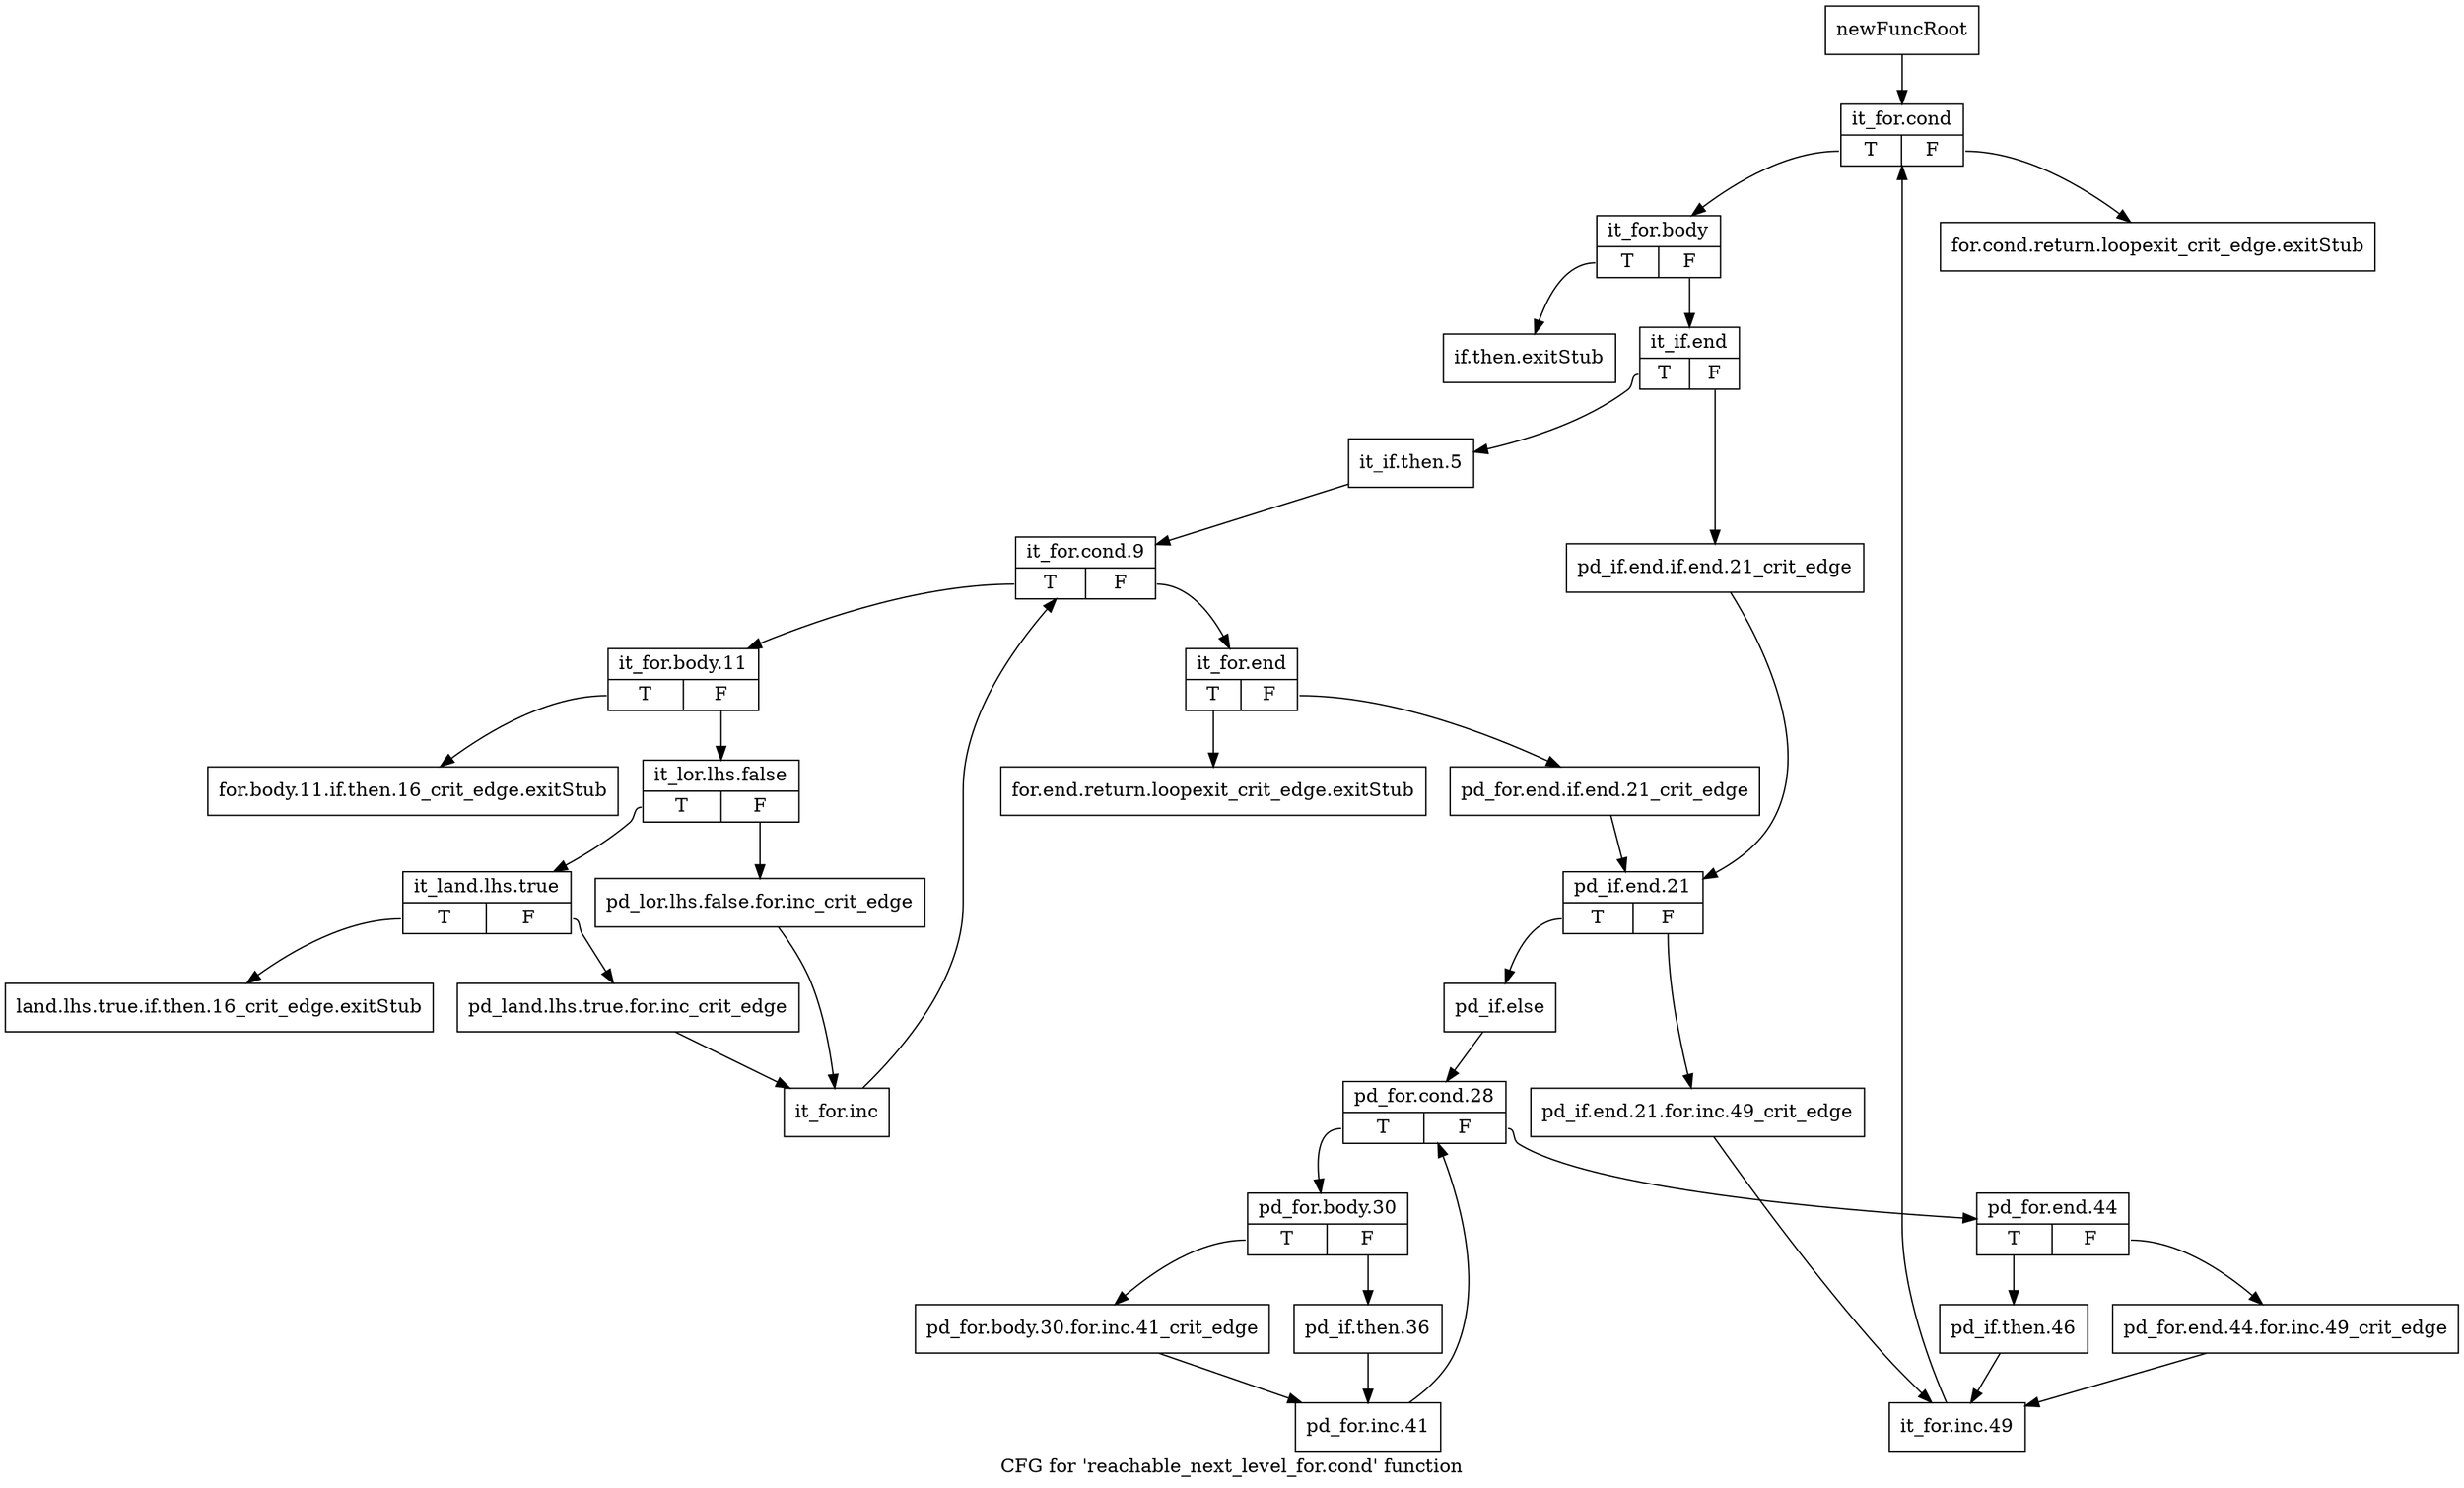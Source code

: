 digraph "CFG for 'reachable_next_level_for.cond' function" {
	label="CFG for 'reachable_next_level_for.cond' function";

	Node0xacf1630 [shape=record,label="{newFuncRoot}"];
	Node0xacf1630 -> Node0xacf1810;
	Node0xacf1680 [shape=record,label="{for.cond.return.loopexit_crit_edge.exitStub}"];
	Node0xacf16d0 [shape=record,label="{if.then.exitStub}"];
	Node0xacf1720 [shape=record,label="{for.end.return.loopexit_crit_edge.exitStub}"];
	Node0xacf1770 [shape=record,label="{for.body.11.if.then.16_crit_edge.exitStub}"];
	Node0xacf17c0 [shape=record,label="{land.lhs.true.if.then.16_crit_edge.exitStub}"];
	Node0xacf1810 [shape=record,label="{it_for.cond|{<s0>T|<s1>F}}"];
	Node0xacf1810:s0 -> Node0xacf1860;
	Node0xacf1810:s1 -> Node0xacf1680;
	Node0xacf1860 [shape=record,label="{it_for.body|{<s0>T|<s1>F}}"];
	Node0xacf1860:s0 -> Node0xacf16d0;
	Node0xacf1860:s1 -> Node0xacf18b0;
	Node0xacf18b0 [shape=record,label="{it_if.end|{<s0>T|<s1>F}}"];
	Node0xacf18b0:s0 -> Node0xacf1950;
	Node0xacf18b0:s1 -> Node0xacf1900;
	Node0xacf1900 [shape=record,label="{pd_if.end.if.end.21_crit_edge}"];
	Node0xacf1900 -> Node0xacf1a90;
	Node0xacf1950 [shape=record,label="{it_if.then.5}"];
	Node0xacf1950 -> Node0xacf19a0;
	Node0xacf19a0 [shape=record,label="{it_for.cond.9|{<s0>T|<s1>F}}"];
	Node0xacf19a0:s0 -> Node0xacf1e50;
	Node0xacf19a0:s1 -> Node0xacf19f0;
	Node0xacf19f0 [shape=record,label="{it_for.end|{<s0>T|<s1>F}}"];
	Node0xacf19f0:s0 -> Node0xacf1720;
	Node0xacf19f0:s1 -> Node0xacf1a40;
	Node0xacf1a40 [shape=record,label="{pd_for.end.if.end.21_crit_edge}"];
	Node0xacf1a40 -> Node0xacf1a90;
	Node0xacf1a90 [shape=record,label="{pd_if.end.21|{<s0>T|<s1>F}}"];
	Node0xacf1a90:s0 -> Node0xacf1b30;
	Node0xacf1a90:s1 -> Node0xacf1ae0;
	Node0xacf1ae0 [shape=record,label="{pd_if.end.21.for.inc.49_crit_edge}"];
	Node0xacf1ae0 -> Node0xacf1cc0;
	Node0xacf1b30 [shape=record,label="{pd_if.else}"];
	Node0xacf1b30 -> Node0xacf1b80;
	Node0xacf1b80 [shape=record,label="{pd_for.cond.28|{<s0>T|<s1>F}}"];
	Node0xacf1b80:s0 -> Node0xacf1d10;
	Node0xacf1b80:s1 -> Node0xacf1bd0;
	Node0xacf1bd0 [shape=record,label="{pd_for.end.44|{<s0>T|<s1>F}}"];
	Node0xacf1bd0:s0 -> Node0xacf1c70;
	Node0xacf1bd0:s1 -> Node0xacf1c20;
	Node0xacf1c20 [shape=record,label="{pd_for.end.44.for.inc.49_crit_edge}"];
	Node0xacf1c20 -> Node0xacf1cc0;
	Node0xacf1c70 [shape=record,label="{pd_if.then.46}"];
	Node0xacf1c70 -> Node0xacf1cc0;
	Node0xacf1cc0 [shape=record,label="{it_for.inc.49}"];
	Node0xacf1cc0 -> Node0xacf1810;
	Node0xacf1d10 [shape=record,label="{pd_for.body.30|{<s0>T|<s1>F}}"];
	Node0xacf1d10:s0 -> Node0xacf1db0;
	Node0xacf1d10:s1 -> Node0xacf1d60;
	Node0xacf1d60 [shape=record,label="{pd_if.then.36}"];
	Node0xacf1d60 -> Node0xacf1e00;
	Node0xacf1db0 [shape=record,label="{pd_for.body.30.for.inc.41_crit_edge}"];
	Node0xacf1db0 -> Node0xacf1e00;
	Node0xacf1e00 [shape=record,label="{pd_for.inc.41}"];
	Node0xacf1e00 -> Node0xacf1b80;
	Node0xacf1e50 [shape=record,label="{it_for.body.11|{<s0>T|<s1>F}}"];
	Node0xacf1e50:s0 -> Node0xacf1770;
	Node0xacf1e50:s1 -> Node0xacf1ea0;
	Node0xacf1ea0 [shape=record,label="{it_lor.lhs.false|{<s0>T|<s1>F}}"];
	Node0xacf1ea0:s0 -> Node0xacf1f40;
	Node0xacf1ea0:s1 -> Node0xacf1ef0;
	Node0xacf1ef0 [shape=record,label="{pd_lor.lhs.false.for.inc_crit_edge}"];
	Node0xacf1ef0 -> Node0xacf1fe0;
	Node0xacf1f40 [shape=record,label="{it_land.lhs.true|{<s0>T|<s1>F}}"];
	Node0xacf1f40:s0 -> Node0xacf17c0;
	Node0xacf1f40:s1 -> Node0xacf1f90;
	Node0xacf1f90 [shape=record,label="{pd_land.lhs.true.for.inc_crit_edge}"];
	Node0xacf1f90 -> Node0xacf1fe0;
	Node0xacf1fe0 [shape=record,label="{it_for.inc}"];
	Node0xacf1fe0 -> Node0xacf19a0;
}
